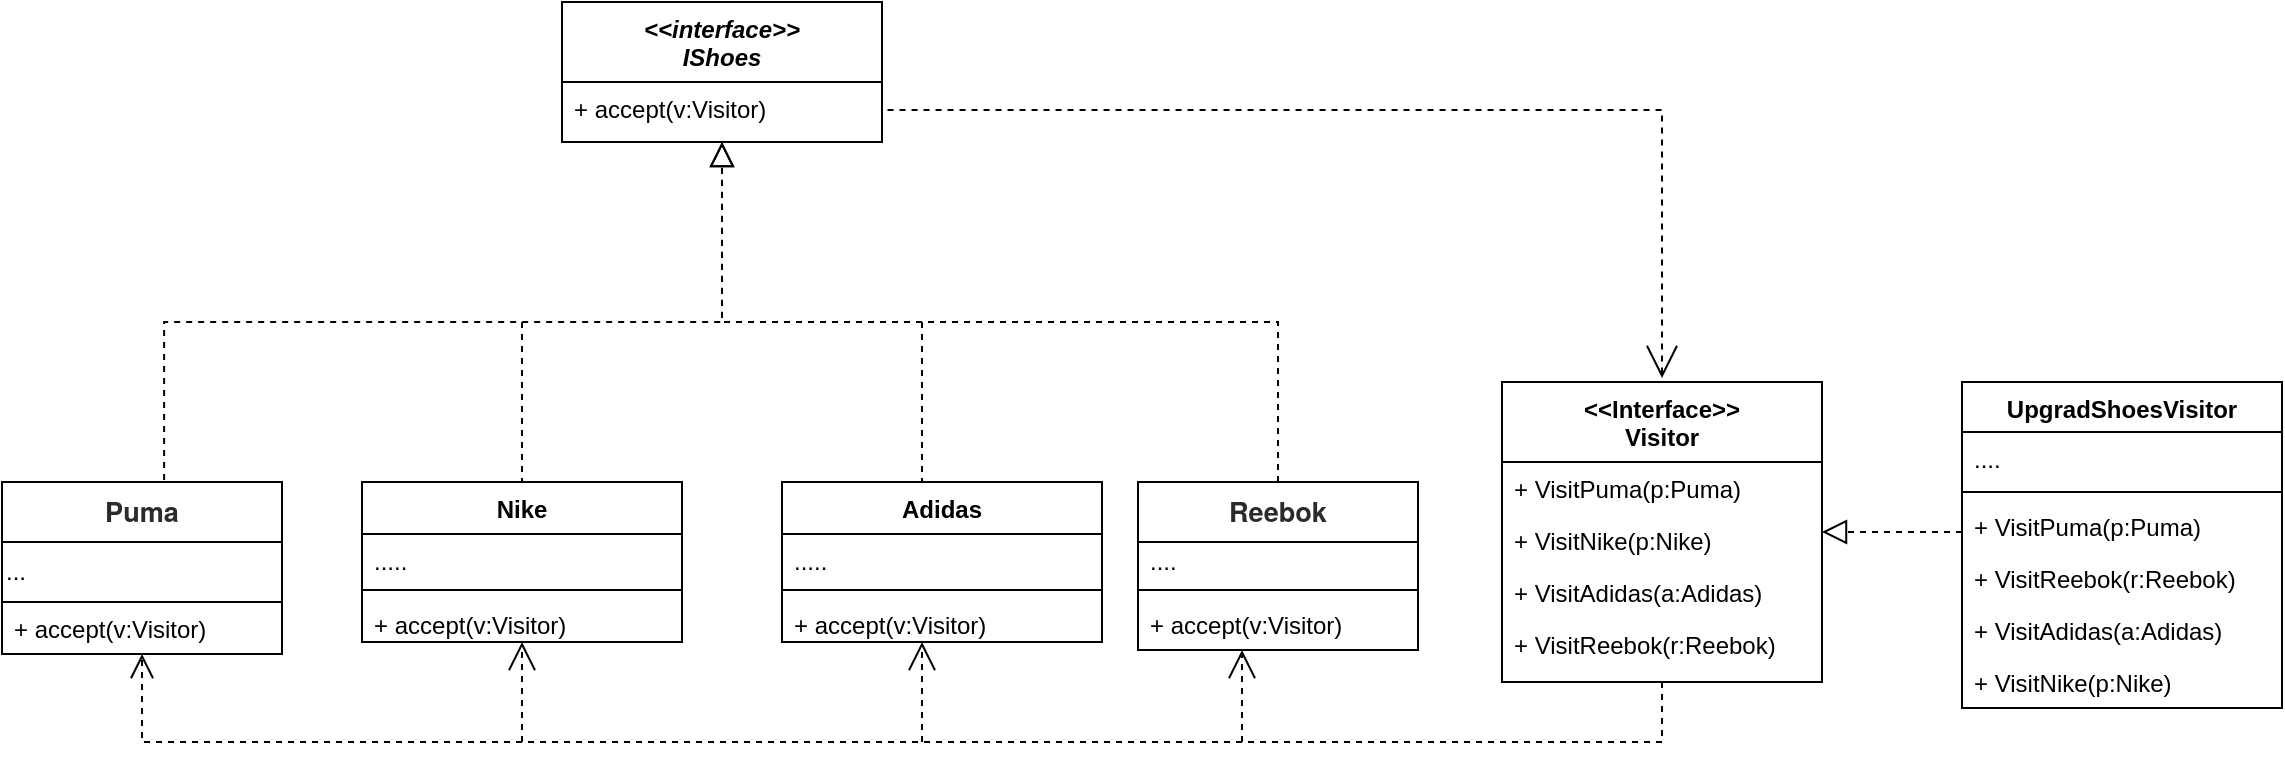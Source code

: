 <mxfile version="21.6.5" type="device" pages="2">
  <diagram id="C5RBs43oDa-KdzZeNtuy" name="Page-1">
    <mxGraphModel dx="1691" dy="516" grid="1" gridSize="10" guides="1" tooltips="1" connect="1" arrows="1" fold="1" page="1" pageScale="1" pageWidth="827" pageHeight="1169" math="0" shadow="0">
      <root>
        <mxCell id="WIyWlLk6GJQsqaUBKTNV-0" />
        <mxCell id="WIyWlLk6GJQsqaUBKTNV-1" parent="WIyWlLk6GJQsqaUBKTNV-0" />
        <mxCell id="zkfFHV4jXpPFQw0GAbJ--0" value="&lt;&lt;interface&gt;&gt;&#xa;IShoes" style="swimlane;fontStyle=3;align=center;verticalAlign=top;childLayout=stackLayout;horizontal=1;startSize=40;horizontalStack=0;resizeParent=1;resizeLast=0;collapsible=1;marginBottom=0;rounded=0;shadow=0;strokeWidth=1;" parent="WIyWlLk6GJQsqaUBKTNV-1" vertex="1">
          <mxGeometry x="220" y="120" width="160" height="70" as="geometry">
            <mxRectangle x="230" y="140" width="160" height="26" as="alternateBounds" />
          </mxGeometry>
        </mxCell>
        <mxCell id="zkfFHV4jXpPFQw0GAbJ--1" value="+ accept(v:Visitor)" style="text;align=left;verticalAlign=top;spacingLeft=4;spacingRight=4;overflow=hidden;rotatable=0;points=[[0,0.5],[1,0.5]];portConstraint=eastwest;" parent="zkfFHV4jXpPFQw0GAbJ--0" vertex="1">
          <mxGeometry y="40" width="160" height="26" as="geometry" />
        </mxCell>
        <mxCell id="zkfFHV4jXpPFQw0GAbJ--6" value="Nike" style="swimlane;fontStyle=1;align=center;verticalAlign=top;childLayout=stackLayout;horizontal=1;startSize=26;horizontalStack=0;resizeParent=1;resizeLast=0;collapsible=1;marginBottom=0;rounded=0;shadow=0;strokeWidth=1;" parent="WIyWlLk6GJQsqaUBKTNV-1" vertex="1">
          <mxGeometry x="120" y="360" width="160" height="80" as="geometry">
            <mxRectangle x="130" y="380" width="160" height="26" as="alternateBounds" />
          </mxGeometry>
        </mxCell>
        <mxCell id="zkfFHV4jXpPFQw0GAbJ--7" value="....." style="text;align=left;verticalAlign=top;spacingLeft=4;spacingRight=4;overflow=hidden;rotatable=0;points=[[0,0.5],[1,0.5]];portConstraint=eastwest;" parent="zkfFHV4jXpPFQw0GAbJ--6" vertex="1">
          <mxGeometry y="26" width="160" height="24" as="geometry" />
        </mxCell>
        <mxCell id="zkfFHV4jXpPFQw0GAbJ--9" value="" style="line;html=1;strokeWidth=1;align=left;verticalAlign=middle;spacingTop=-1;spacingLeft=3;spacingRight=3;rotatable=0;labelPosition=right;points=[];portConstraint=eastwest;" parent="zkfFHV4jXpPFQw0GAbJ--6" vertex="1">
          <mxGeometry y="50" width="160" height="8" as="geometry" />
        </mxCell>
        <mxCell id="hEhQTZKMjwGcTXVQ69Nk-8" value="+ accept(v:Visitor)" style="text;align=left;verticalAlign=top;spacingLeft=4;spacingRight=4;overflow=hidden;rotatable=0;points=[[0,0.5],[1,0.5]];portConstraint=eastwest;rounded=0;shadow=0;html=0;" parent="zkfFHV4jXpPFQw0GAbJ--6" vertex="1">
          <mxGeometry y="58" width="160" height="20" as="geometry" />
        </mxCell>
        <mxCell id="zkfFHV4jXpPFQw0GAbJ--12" value="" style="endArrow=block;endSize=10;endFill=0;shadow=0;strokeWidth=1;rounded=0;edgeStyle=elbowEdgeStyle;elbow=vertical;exitX=0.579;exitY=-0.012;exitDx=0;exitDy=0;exitPerimeter=0;dashed=1;" parent="WIyWlLk6GJQsqaUBKTNV-1" source="hEhQTZKMjwGcTXVQ69Nk-4" target="zkfFHV4jXpPFQw0GAbJ--0" edge="1">
          <mxGeometry width="160" relative="1" as="geometry">
            <mxPoint x="200" y="203" as="sourcePoint" />
            <mxPoint x="200" y="203" as="targetPoint" />
            <Array as="points">
              <mxPoint x="160" y="280" />
            </Array>
          </mxGeometry>
        </mxCell>
        <mxCell id="zkfFHV4jXpPFQw0GAbJ--13" value="Adidas" style="swimlane;fontStyle=1;align=center;verticalAlign=top;childLayout=stackLayout;horizontal=1;startSize=26;horizontalStack=0;resizeParent=1;resizeLast=0;collapsible=1;marginBottom=0;rounded=0;shadow=0;strokeWidth=1;" parent="WIyWlLk6GJQsqaUBKTNV-1" vertex="1">
          <mxGeometry x="330" y="360" width="160" height="80" as="geometry">
            <mxRectangle x="340" y="380" width="170" height="26" as="alternateBounds" />
          </mxGeometry>
        </mxCell>
        <mxCell id="hEhQTZKMjwGcTXVQ69Nk-10" value="....." style="text;align=left;verticalAlign=top;spacingLeft=4;spacingRight=4;overflow=hidden;rotatable=0;points=[[0,0.5],[1,0.5]];portConstraint=eastwest;" parent="zkfFHV4jXpPFQw0GAbJ--13" vertex="1">
          <mxGeometry y="26" width="160" height="24" as="geometry" />
        </mxCell>
        <mxCell id="zkfFHV4jXpPFQw0GAbJ--15" value="" style="line;html=1;strokeWidth=1;align=left;verticalAlign=middle;spacingTop=-1;spacingLeft=3;spacingRight=3;rotatable=0;labelPosition=right;points=[];portConstraint=eastwest;" parent="zkfFHV4jXpPFQw0GAbJ--13" vertex="1">
          <mxGeometry y="50" width="160" height="8" as="geometry" />
        </mxCell>
        <mxCell id="hEhQTZKMjwGcTXVQ69Nk-9" value="+ accept(v:Visitor)" style="text;align=left;verticalAlign=top;spacingLeft=4;spacingRight=4;overflow=hidden;rotatable=0;points=[[0,0.5],[1,0.5]];portConstraint=eastwest;rounded=0;shadow=0;html=0;" parent="zkfFHV4jXpPFQw0GAbJ--13" vertex="1">
          <mxGeometry y="58" width="160" height="22" as="geometry" />
        </mxCell>
        <mxCell id="zkfFHV4jXpPFQw0GAbJ--16" value="" style="endArrow=block;endSize=10;endFill=0;shadow=0;strokeWidth=1;rounded=0;edgeStyle=elbowEdgeStyle;elbow=vertical;dashed=1;" parent="WIyWlLk6GJQsqaUBKTNV-1" source="hEhQTZKMjwGcTXVQ69Nk-0" target="zkfFHV4jXpPFQw0GAbJ--0" edge="1">
          <mxGeometry width="160" relative="1" as="geometry">
            <mxPoint x="210" y="373" as="sourcePoint" />
            <mxPoint x="310" y="271" as="targetPoint" />
            <Array as="points">
              <mxPoint x="440" y="280" />
            </Array>
          </mxGeometry>
        </mxCell>
        <mxCell id="zkfFHV4jXpPFQw0GAbJ--17" value="&lt;&lt;Interface&gt;&gt;&#xa;Visitor" style="swimlane;fontStyle=1;align=center;verticalAlign=top;childLayout=stackLayout;horizontal=1;startSize=40;horizontalStack=0;resizeParent=1;resizeLast=0;collapsible=1;marginBottom=0;rounded=0;shadow=0;strokeWidth=1;" parent="WIyWlLk6GJQsqaUBKTNV-1" vertex="1">
          <mxGeometry x="690" y="310" width="160" height="150" as="geometry">
            <mxRectangle x="550" y="140" width="160" height="26" as="alternateBounds" />
          </mxGeometry>
        </mxCell>
        <mxCell id="zkfFHV4jXpPFQw0GAbJ--18" value="+ VisitPuma(p:Puma)" style="text;align=left;verticalAlign=top;spacingLeft=4;spacingRight=4;overflow=hidden;rotatable=0;points=[[0,0.5],[1,0.5]];portConstraint=eastwest;" parent="zkfFHV4jXpPFQw0GAbJ--17" vertex="1">
          <mxGeometry y="40" width="160" height="26" as="geometry" />
        </mxCell>
        <mxCell id="hEhQTZKMjwGcTXVQ69Nk-24" value="+ VisitNike(p:Nike)" style="text;align=left;verticalAlign=top;spacingLeft=4;spacingRight=4;overflow=hidden;rotatable=0;points=[[0,0.5],[1,0.5]];portConstraint=eastwest;" parent="zkfFHV4jXpPFQw0GAbJ--17" vertex="1">
          <mxGeometry y="66" width="160" height="26" as="geometry" />
        </mxCell>
        <mxCell id="zkfFHV4jXpPFQw0GAbJ--20" value="+ VisitAdidas(a:Adidas)" style="text;align=left;verticalAlign=top;spacingLeft=4;spacingRight=4;overflow=hidden;rotatable=0;points=[[0,0.5],[1,0.5]];portConstraint=eastwest;rounded=0;shadow=0;html=0;" parent="zkfFHV4jXpPFQw0GAbJ--17" vertex="1">
          <mxGeometry y="92" width="160" height="26" as="geometry" />
        </mxCell>
        <mxCell id="hEhQTZKMjwGcTXVQ69Nk-25" value="+ VisitReebok(r:Reebok)" style="text;align=left;verticalAlign=top;spacingLeft=4;spacingRight=4;overflow=hidden;rotatable=0;points=[[0,0.5],[1,0.5]];portConstraint=eastwest;rounded=0;shadow=0;html=0;" parent="zkfFHV4jXpPFQw0GAbJ--17" vertex="1">
          <mxGeometry y="118" width="160" height="26" as="geometry" />
        </mxCell>
        <mxCell id="hEhQTZKMjwGcTXVQ69Nk-0" value="&lt;h3 style=&quot;box-sizing: inherit; margin: 1em 0px; font-size: 1.13em; font-family: &amp;quot;Helvetica Neue&amp;quot;, Helvetica, Arial, sans-serif; color: rgb(41, 43, 44); background-color: rgb(255, 255, 255);&quot;&gt;Reebok&lt;/h3&gt;" style="swimlane;fontStyle=0;childLayout=stackLayout;horizontal=1;startSize=30;horizontalStack=0;resizeParent=1;resizeParentMax=0;resizeLast=0;collapsible=1;marginBottom=0;whiteSpace=wrap;html=1;" parent="WIyWlLk6GJQsqaUBKTNV-1" vertex="1">
          <mxGeometry x="508" y="360" width="140" height="84" as="geometry" />
        </mxCell>
        <mxCell id="hEhQTZKMjwGcTXVQ69Nk-1" value="...." style="text;strokeColor=none;fillColor=none;align=left;verticalAlign=middle;spacingLeft=4;spacingRight=4;overflow=hidden;points=[[0,0.5],[1,0.5]];portConstraint=eastwest;rotatable=0;whiteSpace=wrap;html=1;" parent="hEhQTZKMjwGcTXVQ69Nk-0" vertex="1">
          <mxGeometry y="30" width="140" height="20" as="geometry" />
        </mxCell>
        <mxCell id="hEhQTZKMjwGcTXVQ69Nk-11" value="" style="line;html=1;strokeWidth=1;align=left;verticalAlign=middle;spacingTop=-1;spacingLeft=3;spacingRight=3;rotatable=0;labelPosition=right;points=[];portConstraint=eastwest;" parent="hEhQTZKMjwGcTXVQ69Nk-0" vertex="1">
          <mxGeometry y="50" width="140" height="8" as="geometry" />
        </mxCell>
        <mxCell id="hEhQTZKMjwGcTXVQ69Nk-12" value="+ accept(v:Visitor)" style="text;align=left;verticalAlign=top;spacingLeft=4;spacingRight=4;overflow=hidden;rotatable=0;points=[[0,0.5],[1,0.5]];portConstraint=eastwest;rounded=0;shadow=0;html=0;" parent="hEhQTZKMjwGcTXVQ69Nk-0" vertex="1">
          <mxGeometry y="58" width="140" height="26" as="geometry" />
        </mxCell>
        <mxCell id="hEhQTZKMjwGcTXVQ69Nk-4" value="&lt;h3 style=&quot;box-sizing: inherit; margin: 1em 0px; font-size: 1.13em; font-family: &amp;quot;Helvetica Neue&amp;quot;, Helvetica, Arial, sans-serif; color: rgb(41, 43, 44); background-color: rgb(255, 255, 255);&quot;&gt;Puma&lt;/h3&gt;" style="swimlane;fontStyle=0;childLayout=stackLayout;horizontal=1;startSize=30;horizontalStack=0;resizeParent=1;resizeParentMax=0;resizeLast=0;collapsible=1;marginBottom=0;whiteSpace=wrap;html=1;" parent="WIyWlLk6GJQsqaUBKTNV-1" vertex="1">
          <mxGeometry x="-60" y="360" width="140" height="86" as="geometry" />
        </mxCell>
        <mxCell id="hEhQTZKMjwGcTXVQ69Nk-13" value="..." style="rounded=0;whiteSpace=wrap;html=1;align=left;" parent="hEhQTZKMjwGcTXVQ69Nk-4" vertex="1">
          <mxGeometry y="30" width="140" height="30" as="geometry" />
        </mxCell>
        <mxCell id="hEhQTZKMjwGcTXVQ69Nk-14" value="+ accept(v:Visitor)" style="text;align=left;verticalAlign=top;spacingLeft=4;spacingRight=4;overflow=hidden;rotatable=0;points=[[0,0.5],[1,0.5]];portConstraint=eastwest;rounded=0;shadow=0;html=0;" parent="hEhQTZKMjwGcTXVQ69Nk-4" vertex="1">
          <mxGeometry y="60" width="140" height="26" as="geometry" />
        </mxCell>
        <mxCell id="hEhQTZKMjwGcTXVQ69Nk-15" value="UpgradShoesVisitor" style="swimlane;fontStyle=1;align=center;verticalAlign=top;childLayout=stackLayout;horizontal=1;startSize=25;horizontalStack=0;resizeParent=1;resizeLast=0;collapsible=1;marginBottom=0;rounded=0;shadow=0;strokeWidth=1;" parent="WIyWlLk6GJQsqaUBKTNV-1" vertex="1">
          <mxGeometry x="920" y="310" width="160" height="163" as="geometry">
            <mxRectangle x="550" y="140" width="160" height="26" as="alternateBounds" />
          </mxGeometry>
        </mxCell>
        <mxCell id="hEhQTZKMjwGcTXVQ69Nk-19" value="....&#xa;" style="text;align=left;verticalAlign=top;spacingLeft=4;spacingRight=4;overflow=hidden;rotatable=0;points=[[0,0.5],[1,0.5]];portConstraint=eastwest;rounded=0;shadow=0;html=0;" parent="hEhQTZKMjwGcTXVQ69Nk-15" vertex="1">
          <mxGeometry y="25" width="160" height="26" as="geometry" />
        </mxCell>
        <mxCell id="hEhQTZKMjwGcTXVQ69Nk-21" value="" style="line;html=1;strokeWidth=1;align=left;verticalAlign=middle;spacingTop=-1;spacingLeft=3;spacingRight=3;rotatable=0;labelPosition=right;points=[];portConstraint=eastwest;" parent="hEhQTZKMjwGcTXVQ69Nk-15" vertex="1">
          <mxGeometry y="51" width="160" height="8" as="geometry" />
        </mxCell>
        <mxCell id="hEhQTZKMjwGcTXVQ69Nk-26" value="+ VisitPuma(p:Puma)" style="text;align=left;verticalAlign=top;spacingLeft=4;spacingRight=4;overflow=hidden;rotatable=0;points=[[0,0.5],[1,0.5]];portConstraint=eastwest;" parent="hEhQTZKMjwGcTXVQ69Nk-15" vertex="1">
          <mxGeometry y="59" width="160" height="26" as="geometry" />
        </mxCell>
        <mxCell id="hEhQTZKMjwGcTXVQ69Nk-29" value="+ VisitReebok(r:Reebok)" style="text;align=left;verticalAlign=top;spacingLeft=4;spacingRight=4;overflow=hidden;rotatable=0;points=[[0,0.5],[1,0.5]];portConstraint=eastwest;rounded=0;shadow=0;html=0;" parent="hEhQTZKMjwGcTXVQ69Nk-15" vertex="1">
          <mxGeometry y="85" width="160" height="26" as="geometry" />
        </mxCell>
        <mxCell id="hEhQTZKMjwGcTXVQ69Nk-28" value="+ VisitAdidas(a:Adidas)" style="text;align=left;verticalAlign=top;spacingLeft=4;spacingRight=4;overflow=hidden;rotatable=0;points=[[0,0.5],[1,0.5]];portConstraint=eastwest;rounded=0;shadow=0;html=0;" parent="hEhQTZKMjwGcTXVQ69Nk-15" vertex="1">
          <mxGeometry y="111" width="160" height="26" as="geometry" />
        </mxCell>
        <mxCell id="hEhQTZKMjwGcTXVQ69Nk-27" value="+ VisitNike(p:Nike)" style="text;align=left;verticalAlign=top;spacingLeft=4;spacingRight=4;overflow=hidden;rotatable=0;points=[[0,0.5],[1,0.5]];portConstraint=eastwest;" parent="hEhQTZKMjwGcTXVQ69Nk-15" vertex="1">
          <mxGeometry y="137" width="160" height="26" as="geometry" />
        </mxCell>
        <mxCell id="hEhQTZKMjwGcTXVQ69Nk-30" value="" style="endArrow=none;html=1;rounded=0;dashed=1;" parent="WIyWlLk6GJQsqaUBKTNV-1" target="zkfFHV4jXpPFQw0GAbJ--6" edge="1">
          <mxGeometry width="50" height="50" relative="1" as="geometry">
            <mxPoint x="200" y="280" as="sourcePoint" />
            <mxPoint x="160" y="510" as="targetPoint" />
          </mxGeometry>
        </mxCell>
        <mxCell id="hEhQTZKMjwGcTXVQ69Nk-31" value="" style="endArrow=none;html=1;rounded=0;dashed=1;" parent="WIyWlLk6GJQsqaUBKTNV-1" edge="1">
          <mxGeometry width="50" height="50" relative="1" as="geometry">
            <mxPoint x="400" y="280" as="sourcePoint" />
            <mxPoint x="400" y="360" as="targetPoint" />
          </mxGeometry>
        </mxCell>
        <mxCell id="hEhQTZKMjwGcTXVQ69Nk-32" value="" style="endArrow=open;endSize=10;endFill=0;shadow=0;strokeWidth=1;rounded=0;edgeStyle=elbowEdgeStyle;elbow=vertical;dashed=1;" parent="WIyWlLk6GJQsqaUBKTNV-1" source="zkfFHV4jXpPFQw0GAbJ--17" target="hEhQTZKMjwGcTXVQ69Nk-4" edge="1">
          <mxGeometry width="160" relative="1" as="geometry">
            <mxPoint x="653" y="430.002" as="sourcePoint" />
            <mxPoint x="120" y="540" as="targetPoint" />
            <Array as="points">
              <mxPoint x="249" y="490" />
            </Array>
          </mxGeometry>
        </mxCell>
        <mxCell id="hEhQTZKMjwGcTXVQ69Nk-33" value="" style="endArrow=none;endSize=10;endFill=0;shadow=0;strokeWidth=1;rounded=0;edgeStyle=elbowEdgeStyle;elbow=vertical;dashed=1;startArrow=open;startFill=0;targetPerimeterSpacing=2;sourcePerimeterSpacing=2;startSize=14;" parent="WIyWlLk6GJQsqaUBKTNV-1" source="zkfFHV4jXpPFQw0GAbJ--17" target="zkfFHV4jXpPFQw0GAbJ--0" edge="1">
          <mxGeometry width="160" relative="1" as="geometry">
            <mxPoint x="1040" y="144" as="sourcePoint" />
            <mxPoint x="280" y="130" as="targetPoint" />
            <Array as="points">
              <mxPoint x="519" y="174" />
            </Array>
          </mxGeometry>
        </mxCell>
        <mxCell id="hEhQTZKMjwGcTXVQ69Nk-34" value="" style="endArrow=block;endSize=10;endFill=0;shadow=0;strokeWidth=1;rounded=0;edgeStyle=elbowEdgeStyle;elbow=vertical;dashed=1;" parent="WIyWlLk6GJQsqaUBKTNV-1" source="hEhQTZKMjwGcTXVQ69Nk-15" target="zkfFHV4jXpPFQw0GAbJ--17" edge="1">
          <mxGeometry width="160" relative="1" as="geometry">
            <mxPoint x="790" y="480" as="sourcePoint" />
            <mxPoint x="30" y="466" as="targetPoint" />
            <Array as="points" />
          </mxGeometry>
        </mxCell>
        <mxCell id="hEhQTZKMjwGcTXVQ69Nk-36" value="" style="endArrow=open;html=1;rounded=0;endFill=0;endSize=12;dashed=1;" parent="WIyWlLk6GJQsqaUBKTNV-1" target="zkfFHV4jXpPFQw0GAbJ--6" edge="1">
          <mxGeometry width="50" height="50" relative="1" as="geometry">
            <mxPoint x="200" y="490" as="sourcePoint" />
            <mxPoint x="320" y="530" as="targetPoint" />
          </mxGeometry>
        </mxCell>
        <mxCell id="hEhQTZKMjwGcTXVQ69Nk-37" value="" style="endArrow=open;html=1;rounded=0;endFill=0;endSize=12;dashed=1;" parent="WIyWlLk6GJQsqaUBKTNV-1" edge="1">
          <mxGeometry width="50" height="50" relative="1" as="geometry">
            <mxPoint x="400" y="490" as="sourcePoint" />
            <mxPoint x="400" y="440" as="targetPoint" />
          </mxGeometry>
        </mxCell>
        <mxCell id="hEhQTZKMjwGcTXVQ69Nk-38" value="" style="endArrow=open;html=1;rounded=0;endFill=0;endSize=12;dashed=1;" parent="WIyWlLk6GJQsqaUBKTNV-1" edge="1">
          <mxGeometry width="50" height="50" relative="1" as="geometry">
            <mxPoint x="560" y="490" as="sourcePoint" />
            <mxPoint x="560" y="444" as="targetPoint" />
          </mxGeometry>
        </mxCell>
      </root>
    </mxGraphModel>
  </diagram>
  <diagram id="7L9sqEzNeOhn_QvV6IQg" name="Page-2">
    <mxGraphModel dx="2284" dy="844" grid="1" gridSize="10" guides="1" tooltips="1" connect="1" arrows="1" fold="1" page="1" pageScale="1" pageWidth="850" pageHeight="1100" math="0" shadow="0">
      <root>
        <mxCell id="0" />
        <mxCell id="1" parent="0" />
        <mxCell id="Kmv3oDtEI3XpQZhOU2qu-1" value="&lt;&lt;interface&gt;&gt;&#xa;Insurance" style="swimlane;fontStyle=3;align=center;verticalAlign=top;childLayout=stackLayout;horizontal=1;startSize=40;horizontalStack=0;resizeParent=1;resizeLast=0;collapsible=1;marginBottom=0;rounded=0;shadow=0;strokeWidth=1;" parent="1" vertex="1">
          <mxGeometry x="220" y="120" width="160" height="70" as="geometry">
            <mxRectangle x="230" y="140" width="160" height="26" as="alternateBounds" />
          </mxGeometry>
        </mxCell>
        <mxCell id="Kmv3oDtEI3XpQZhOU2qu-2" value="+ accept(v:Visitor)" style="text;align=left;verticalAlign=top;spacingLeft=4;spacingRight=4;overflow=hidden;rotatable=0;points=[[0,0.5],[1,0.5]];portConstraint=eastwest;" parent="Kmv3oDtEI3XpQZhOU2qu-1" vertex="1">
          <mxGeometry y="40" width="160" height="26" as="geometry" />
        </mxCell>
        <mxCell id="Kmv3oDtEI3XpQZhOU2qu-3" value="LifeInsurance" style="swimlane;fontStyle=1;align=center;verticalAlign=top;childLayout=stackLayout;horizontal=1;startSize=26;horizontalStack=0;resizeParent=1;resizeLast=0;collapsible=1;marginBottom=0;rounded=0;shadow=0;strokeWidth=1;" parent="1" vertex="1">
          <mxGeometry x="120" y="360" width="160" height="80" as="geometry">
            <mxRectangle x="130" y="380" width="160" height="26" as="alternateBounds" />
          </mxGeometry>
        </mxCell>
        <mxCell id="Kmv3oDtEI3XpQZhOU2qu-4" value="....." style="text;align=left;verticalAlign=top;spacingLeft=4;spacingRight=4;overflow=hidden;rotatable=0;points=[[0,0.5],[1,0.5]];portConstraint=eastwest;" parent="Kmv3oDtEI3XpQZhOU2qu-3" vertex="1">
          <mxGeometry y="26" width="160" height="24" as="geometry" />
        </mxCell>
        <mxCell id="Kmv3oDtEI3XpQZhOU2qu-5" value="" style="line;html=1;strokeWidth=1;align=left;verticalAlign=middle;spacingTop=-1;spacingLeft=3;spacingRight=3;rotatable=0;labelPosition=right;points=[];portConstraint=eastwest;" parent="Kmv3oDtEI3XpQZhOU2qu-3" vertex="1">
          <mxGeometry y="50" width="160" height="8" as="geometry" />
        </mxCell>
        <mxCell id="Kmv3oDtEI3XpQZhOU2qu-6" value="+ accept(v:Visitor)" style="text;align=left;verticalAlign=top;spacingLeft=4;spacingRight=4;overflow=hidden;rotatable=0;points=[[0,0.5],[1,0.5]];portConstraint=eastwest;rounded=0;shadow=0;html=0;" parent="Kmv3oDtEI3XpQZhOU2qu-3" vertex="1">
          <mxGeometry y="58" width="160" height="20" as="geometry" />
        </mxCell>
        <mxCell id="Kmv3oDtEI3XpQZhOU2qu-7" value="" style="endArrow=block;endSize=10;endFill=0;shadow=0;strokeWidth=1;rounded=0;edgeStyle=elbowEdgeStyle;elbow=vertical;exitX=0.579;exitY=-0.012;exitDx=0;exitDy=0;exitPerimeter=0;dashed=1;" parent="1" target="Kmv3oDtEI3XpQZhOU2qu-1" edge="1">
          <mxGeometry width="160" relative="1" as="geometry">
            <mxPoint x="21.06" y="358.968" as="sourcePoint" />
            <mxPoint x="200" y="203" as="targetPoint" />
            <Array as="points">
              <mxPoint x="160" y="280" />
            </Array>
          </mxGeometry>
        </mxCell>
        <mxCell id="Kmv3oDtEI3XpQZhOU2qu-8" value="HealthInsurance" style="swimlane;fontStyle=1;align=center;verticalAlign=top;childLayout=stackLayout;horizontal=1;startSize=26;horizontalStack=0;resizeParent=1;resizeLast=0;collapsible=1;marginBottom=0;rounded=0;shadow=0;strokeWidth=1;" parent="1" vertex="1">
          <mxGeometry x="330" y="360" width="160" height="80" as="geometry">
            <mxRectangle x="340" y="380" width="170" height="26" as="alternateBounds" />
          </mxGeometry>
        </mxCell>
        <mxCell id="Kmv3oDtEI3XpQZhOU2qu-9" value="....." style="text;align=left;verticalAlign=top;spacingLeft=4;spacingRight=4;overflow=hidden;rotatable=0;points=[[0,0.5],[1,0.5]];portConstraint=eastwest;" parent="Kmv3oDtEI3XpQZhOU2qu-8" vertex="1">
          <mxGeometry y="26" width="160" height="20" as="geometry" />
        </mxCell>
        <mxCell id="Kmv3oDtEI3XpQZhOU2qu-10" value="" style="line;html=1;strokeWidth=1;align=left;verticalAlign=middle;spacingTop=-1;spacingLeft=3;spacingRight=3;rotatable=0;labelPosition=right;points=[];portConstraint=eastwest;" parent="Kmv3oDtEI3XpQZhOU2qu-8" vertex="1">
          <mxGeometry y="46" width="160" height="8" as="geometry" />
        </mxCell>
        <mxCell id="Kmv3oDtEI3XpQZhOU2qu-11" value="+ accept(v:Visitor)" style="text;align=left;verticalAlign=top;spacingLeft=4;spacingRight=4;overflow=hidden;rotatable=0;points=[[0,0.5],[1,0.5]];portConstraint=eastwest;rounded=0;shadow=0;html=0;" parent="Kmv3oDtEI3XpQZhOU2qu-8" vertex="1">
          <mxGeometry y="54" width="160" height="22" as="geometry" />
        </mxCell>
        <mxCell id="Kmv3oDtEI3XpQZhOU2qu-12" value="" style="endArrow=block;endSize=10;endFill=0;shadow=0;strokeWidth=1;rounded=0;edgeStyle=elbowEdgeStyle;elbow=vertical;dashed=1;" parent="1" source="Kmv3oDtEI3XpQZhOU2qu-18" target="Kmv3oDtEI3XpQZhOU2qu-1" edge="1">
          <mxGeometry width="160" relative="1" as="geometry">
            <mxPoint x="210" y="373" as="sourcePoint" />
            <mxPoint x="310" y="271" as="targetPoint" />
            <Array as="points">
              <mxPoint x="440" y="280" />
            </Array>
          </mxGeometry>
        </mxCell>
        <mxCell id="Kmv3oDtEI3XpQZhOU2qu-13" value="&lt;&lt;Interface&gt;&gt;&#xa;Visitor" style="swimlane;fontStyle=1;align=center;verticalAlign=top;childLayout=stackLayout;horizontal=1;startSize=40;horizontalStack=0;resizeParent=1;resizeLast=0;collapsible=1;marginBottom=0;rounded=0;shadow=0;strokeWidth=1;" parent="1" vertex="1">
          <mxGeometry x="700" y="358" width="220" height="152" as="geometry">
            <mxRectangle x="550" y="140" width="160" height="26" as="alternateBounds" />
          </mxGeometry>
        </mxCell>
        <mxCell id="Kmv3oDtEI3XpQZhOU2qu-14" value="+ VisitMotorInsurnce(p:MotorInusrance)" style="text;align=left;verticalAlign=top;spacingLeft=4;spacingRight=4;overflow=hidden;rotatable=0;points=[[0,0.5],[1,0.5]];portConstraint=eastwest;" parent="Kmv3oDtEI3XpQZhOU2qu-13" vertex="1">
          <mxGeometry y="40" width="220" height="30" as="geometry" />
        </mxCell>
        <mxCell id="Kmv3oDtEI3XpQZhOU2qu-15" value="+ VisitLifeInsurnce(p:LifeInsurance)" style="text;align=left;verticalAlign=top;spacingLeft=4;spacingRight=4;overflow=hidden;rotatable=0;points=[[0,0.5],[1,0.5]];portConstraint=eastwest;" parent="Kmv3oDtEI3XpQZhOU2qu-13" vertex="1">
          <mxGeometry y="70" width="220" height="26" as="geometry" />
        </mxCell>
        <mxCell id="Kmv3oDtEI3XpQZhOU2qu-16" value="+ VisitHealtInsurance(a:HealthInsurance)" style="text;align=left;verticalAlign=top;spacingLeft=4;spacingRight=4;overflow=hidden;rotatable=0;points=[[0,0.5],[1,0.5]];portConstraint=eastwest;rounded=0;shadow=0;html=0;" parent="Kmv3oDtEI3XpQZhOU2qu-13" vertex="1">
          <mxGeometry y="96" width="220" height="26" as="geometry" />
        </mxCell>
        <mxCell id="Kmv3oDtEI3XpQZhOU2qu-17" value="+ VisitFireInsurance(r: FireInsurance)" style="text;align=left;verticalAlign=top;spacingLeft=4;spacingRight=4;overflow=hidden;rotatable=0;points=[[0,0.5],[1,0.5]];portConstraint=eastwest;rounded=0;shadow=0;html=0;" parent="Kmv3oDtEI3XpQZhOU2qu-13" vertex="1">
          <mxGeometry y="122" width="220" height="26" as="geometry" />
        </mxCell>
        <mxCell id="Kmv3oDtEI3XpQZhOU2qu-18" value="&lt;h3 style=&quot;box-sizing: inherit; margin: 1em 0px; font-family: &amp;quot;Helvetica Neue&amp;quot;, Helvetica, Arial, sans-serif; color: rgb(41, 43, 44); background-color: rgb(255, 255, 255);&quot;&gt;&lt;font style=&quot;font-size: 12px;&quot;&gt;FireInsurance&lt;/font&gt;&lt;br&gt;&lt;/h3&gt;" style="swimlane;fontStyle=0;childLayout=stackLayout;horizontal=1;startSize=30;horizontalStack=0;resizeParent=1;resizeParentMax=0;resizeLast=0;collapsible=1;marginBottom=0;whiteSpace=wrap;html=1;" parent="1" vertex="1">
          <mxGeometry x="508" y="358" width="140" height="84" as="geometry" />
        </mxCell>
        <mxCell id="Kmv3oDtEI3XpQZhOU2qu-19" value="...." style="text;strokeColor=none;fillColor=none;align=left;verticalAlign=middle;spacingLeft=4;spacingRight=4;overflow=hidden;points=[[0,0.5],[1,0.5]];portConstraint=eastwest;rotatable=0;whiteSpace=wrap;html=1;" parent="Kmv3oDtEI3XpQZhOU2qu-18" vertex="1">
          <mxGeometry y="30" width="140" height="20" as="geometry" />
        </mxCell>
        <mxCell id="Kmv3oDtEI3XpQZhOU2qu-20" value="" style="line;html=1;strokeWidth=1;align=left;verticalAlign=middle;spacingTop=-1;spacingLeft=3;spacingRight=3;rotatable=0;labelPosition=right;points=[];portConstraint=eastwest;" parent="Kmv3oDtEI3XpQZhOU2qu-18" vertex="1">
          <mxGeometry y="50" width="140" height="8" as="geometry" />
        </mxCell>
        <mxCell id="Kmv3oDtEI3XpQZhOU2qu-21" value="+ accept(v:Visitor)" style="text;align=left;verticalAlign=top;spacingLeft=4;spacingRight=4;overflow=hidden;rotatable=0;points=[[0,0.5],[1,0.5]];portConstraint=eastwest;rounded=0;shadow=0;html=0;" parent="Kmv3oDtEI3XpQZhOU2qu-18" vertex="1">
          <mxGeometry y="58" width="140" height="26" as="geometry" />
        </mxCell>
        <mxCell id="Kmv3oDtEI3XpQZhOU2qu-25" value="ValidateInsuranceVisitor" style="swimlane;fontStyle=1;align=center;verticalAlign=top;childLayout=stackLayout;horizontal=1;startSize=25;horizontalStack=0;resizeParent=1;resizeLast=0;collapsible=1;marginBottom=0;rounded=0;shadow=0;strokeWidth=1;" parent="1" vertex="1">
          <mxGeometry x="570" y="580" width="220" height="170" as="geometry">
            <mxRectangle x="550" y="140" width="160" height="26" as="alternateBounds" />
          </mxGeometry>
        </mxCell>
        <mxCell id="Kmv3oDtEI3XpQZhOU2qu-26" value="....&#xa;" style="text;align=left;verticalAlign=top;spacingLeft=4;spacingRight=4;overflow=hidden;rotatable=0;points=[[0,0.5],[1,0.5]];portConstraint=eastwest;rounded=0;shadow=0;html=0;" parent="Kmv3oDtEI3XpQZhOU2qu-25" vertex="1">
          <mxGeometry y="25" width="220" height="26" as="geometry" />
        </mxCell>
        <mxCell id="Kmv3oDtEI3XpQZhOU2qu-27" value="" style="line;html=1;strokeWidth=1;align=left;verticalAlign=middle;spacingTop=-1;spacingLeft=3;spacingRight=3;rotatable=0;labelPosition=right;points=[];portConstraint=eastwest;" parent="Kmv3oDtEI3XpQZhOU2qu-25" vertex="1">
          <mxGeometry y="51" width="220" height="8" as="geometry" />
        </mxCell>
        <mxCell id="Kmv3oDtEI3XpQZhOU2qu-44" value="+ VisitMotorInsurnce(p:MotorInusrance)" style="text;align=left;verticalAlign=top;spacingLeft=4;spacingRight=4;overflow=hidden;rotatable=0;points=[[0,0.5],[1,0.5]];portConstraint=eastwest;" parent="Kmv3oDtEI3XpQZhOU2qu-25" vertex="1">
          <mxGeometry y="59" width="220" height="30" as="geometry" />
        </mxCell>
        <mxCell id="Kmv3oDtEI3XpQZhOU2qu-47" value="+ VisitFireInsurance(r: FireInsurance)" style="text;align=left;verticalAlign=top;spacingLeft=4;spacingRight=4;overflow=hidden;rotatable=0;points=[[0,0.5],[1,0.5]];portConstraint=eastwest;rounded=0;shadow=0;html=0;" parent="Kmv3oDtEI3XpQZhOU2qu-25" vertex="1">
          <mxGeometry y="89" width="220" height="26" as="geometry" />
        </mxCell>
        <mxCell id="Kmv3oDtEI3XpQZhOU2qu-46" value="+ VisitHealtInsurance(a:HealthInsurance)" style="text;align=left;verticalAlign=top;spacingLeft=4;spacingRight=4;overflow=hidden;rotatable=0;points=[[0,0.5],[1,0.5]];portConstraint=eastwest;rounded=0;shadow=0;html=0;" parent="Kmv3oDtEI3XpQZhOU2qu-25" vertex="1">
          <mxGeometry y="115" width="220" height="26" as="geometry" />
        </mxCell>
        <mxCell id="Kmv3oDtEI3XpQZhOU2qu-45" value="+ VisitLifeInsurnce(p:LifeInsurance)" style="text;align=left;verticalAlign=top;spacingLeft=4;spacingRight=4;overflow=hidden;rotatable=0;points=[[0,0.5],[1,0.5]];portConstraint=eastwest;" parent="Kmv3oDtEI3XpQZhOU2qu-25" vertex="1">
          <mxGeometry y="141" width="220" height="26" as="geometry" />
        </mxCell>
        <mxCell id="Kmv3oDtEI3XpQZhOU2qu-32" value="" style="endArrow=none;html=1;rounded=0;dashed=1;" parent="1" target="Kmv3oDtEI3XpQZhOU2qu-3" edge="1">
          <mxGeometry width="50" height="50" relative="1" as="geometry">
            <mxPoint x="200" y="280" as="sourcePoint" />
            <mxPoint x="160" y="510" as="targetPoint" />
          </mxGeometry>
        </mxCell>
        <mxCell id="Kmv3oDtEI3XpQZhOU2qu-33" value="" style="endArrow=none;html=1;rounded=0;dashed=1;" parent="1" edge="1">
          <mxGeometry width="50" height="50" relative="1" as="geometry">
            <mxPoint x="400" y="280" as="sourcePoint" />
            <mxPoint x="400" y="360" as="targetPoint" />
          </mxGeometry>
        </mxCell>
        <mxCell id="Kmv3oDtEI3XpQZhOU2qu-34" value="" style="endArrow=open;endSize=10;endFill=0;shadow=0;strokeWidth=1;rounded=0;edgeStyle=elbowEdgeStyle;elbow=vertical;dashed=1;" parent="1" source="Kmv3oDtEI3XpQZhOU2qu-13" edge="1">
          <mxGeometry width="160" relative="1" as="geometry">
            <mxPoint x="653" y="430.002" as="sourcePoint" />
            <mxPoint x="10" y="446" as="targetPoint" />
            <Array as="points">
              <mxPoint x="249" y="490" />
            </Array>
          </mxGeometry>
        </mxCell>
        <mxCell id="Kmv3oDtEI3XpQZhOU2qu-35" value="" style="endArrow=none;endSize=10;endFill=0;shadow=0;strokeWidth=1;rounded=0;edgeStyle=elbowEdgeStyle;elbow=vertical;dashed=1;startArrow=open;startFill=0;targetPerimeterSpacing=2;sourcePerimeterSpacing=2;startSize=14;" parent="1" source="Kmv3oDtEI3XpQZhOU2qu-13" target="Kmv3oDtEI3XpQZhOU2qu-1" edge="1">
          <mxGeometry width="160" relative="1" as="geometry">
            <mxPoint x="1040" y="144" as="sourcePoint" />
            <mxPoint x="280" y="130" as="targetPoint" />
            <Array as="points">
              <mxPoint x="519" y="174" />
            </Array>
          </mxGeometry>
        </mxCell>
        <mxCell id="Kmv3oDtEI3XpQZhOU2qu-36" value="" style="endArrow=block;endSize=10;endFill=0;shadow=0;strokeWidth=1;rounded=0;edgeStyle=elbowEdgeStyle;elbow=vertical;dashed=1;" parent="1" source="Kmv3oDtEI3XpQZhOU2qu-25" target="Kmv3oDtEI3XpQZhOU2qu-13" edge="1">
          <mxGeometry width="160" relative="1" as="geometry">
            <mxPoint x="790" y="480" as="sourcePoint" />
            <mxPoint x="30" y="466" as="targetPoint" />
            <Array as="points" />
          </mxGeometry>
        </mxCell>
        <mxCell id="Kmv3oDtEI3XpQZhOU2qu-37" value="" style="endArrow=open;html=1;rounded=0;endFill=0;endSize=12;dashed=1;" parent="1" target="Kmv3oDtEI3XpQZhOU2qu-3" edge="1">
          <mxGeometry width="50" height="50" relative="1" as="geometry">
            <mxPoint x="200" y="490" as="sourcePoint" />
            <mxPoint x="320" y="530" as="targetPoint" />
          </mxGeometry>
        </mxCell>
        <mxCell id="Kmv3oDtEI3XpQZhOU2qu-38" value="" style="endArrow=open;html=1;rounded=0;endFill=0;endSize=12;dashed=1;" parent="1" edge="1">
          <mxGeometry width="50" height="50" relative="1" as="geometry">
            <mxPoint x="400" y="490" as="sourcePoint" />
            <mxPoint x="400" y="440" as="targetPoint" />
          </mxGeometry>
        </mxCell>
        <mxCell id="Kmv3oDtEI3XpQZhOU2qu-39" value="" style="endArrow=open;html=1;rounded=0;endFill=0;endSize=12;dashed=1;" parent="1" edge="1">
          <mxGeometry width="50" height="50" relative="1" as="geometry">
            <mxPoint x="560" y="490" as="sourcePoint" />
            <mxPoint x="560" y="444" as="targetPoint" />
          </mxGeometry>
        </mxCell>
        <mxCell id="Kmv3oDtEI3XpQZhOU2qu-40" value="MotorInusrance" style="swimlane;fontStyle=1;align=center;verticalAlign=top;childLayout=stackLayout;horizontal=1;startSize=26;horizontalStack=0;resizeParent=1;resizeLast=0;collapsible=1;marginBottom=0;rounded=0;shadow=0;strokeWidth=1;" parent="1" vertex="1">
          <mxGeometry x="-60" y="360" width="160" height="80" as="geometry">
            <mxRectangle x="130" y="380" width="160" height="26" as="alternateBounds" />
          </mxGeometry>
        </mxCell>
        <mxCell id="Kmv3oDtEI3XpQZhOU2qu-41" value="....." style="text;align=left;verticalAlign=top;spacingLeft=4;spacingRight=4;overflow=hidden;rotatable=0;points=[[0,0.5],[1,0.5]];portConstraint=eastwest;" parent="Kmv3oDtEI3XpQZhOU2qu-40" vertex="1">
          <mxGeometry y="26" width="160" height="24" as="geometry" />
        </mxCell>
        <mxCell id="Kmv3oDtEI3XpQZhOU2qu-42" value="" style="line;html=1;strokeWidth=1;align=left;verticalAlign=middle;spacingTop=-1;spacingLeft=3;spacingRight=3;rotatable=0;labelPosition=right;points=[];portConstraint=eastwest;" parent="Kmv3oDtEI3XpQZhOU2qu-40" vertex="1">
          <mxGeometry y="50" width="160" height="8" as="geometry" />
        </mxCell>
        <mxCell id="Kmv3oDtEI3XpQZhOU2qu-43" value="+ accept(v:Visitor)" style="text;align=left;verticalAlign=top;spacingLeft=4;spacingRight=4;overflow=hidden;rotatable=0;points=[[0,0.5],[1,0.5]];portConstraint=eastwest;rounded=0;shadow=0;html=0;" parent="Kmv3oDtEI3XpQZhOU2qu-40" vertex="1">
          <mxGeometry y="58" width="160" height="20" as="geometry" />
        </mxCell>
        <mxCell id="k0zuZkKpmXUWEfjzDZzu-1" value="PromotionVisitor" style="swimlane;fontStyle=1;align=center;verticalAlign=top;childLayout=stackLayout;horizontal=1;startSize=25;horizontalStack=0;resizeParent=1;resizeLast=0;collapsible=1;marginBottom=0;rounded=0;shadow=0;strokeWidth=1;" parent="1" vertex="1">
          <mxGeometry x="830" y="580" width="220" height="170" as="geometry">
            <mxRectangle x="550" y="140" width="160" height="26" as="alternateBounds" />
          </mxGeometry>
        </mxCell>
        <mxCell id="k0zuZkKpmXUWEfjzDZzu-2" value="....&#xa;" style="text;align=left;verticalAlign=top;spacingLeft=4;spacingRight=4;overflow=hidden;rotatable=0;points=[[0,0.5],[1,0.5]];portConstraint=eastwest;rounded=0;shadow=0;html=0;" parent="k0zuZkKpmXUWEfjzDZzu-1" vertex="1">
          <mxGeometry y="25" width="220" height="26" as="geometry" />
        </mxCell>
        <mxCell id="k0zuZkKpmXUWEfjzDZzu-3" value="" style="line;html=1;strokeWidth=1;align=left;verticalAlign=middle;spacingTop=-1;spacingLeft=3;spacingRight=3;rotatable=0;labelPosition=right;points=[];portConstraint=eastwest;" parent="k0zuZkKpmXUWEfjzDZzu-1" vertex="1">
          <mxGeometry y="51" width="220" height="8" as="geometry" />
        </mxCell>
        <mxCell id="k0zuZkKpmXUWEfjzDZzu-4" value="+ VisitMotorInsurnce(p:MotorInusrance)" style="text;align=left;verticalAlign=top;spacingLeft=4;spacingRight=4;overflow=hidden;rotatable=0;points=[[0,0.5],[1,0.5]];portConstraint=eastwest;" parent="k0zuZkKpmXUWEfjzDZzu-1" vertex="1">
          <mxGeometry y="59" width="220" height="30" as="geometry" />
        </mxCell>
        <mxCell id="k0zuZkKpmXUWEfjzDZzu-5" value="+ VisitFireInsurance(r: FireInsurance)" style="text;align=left;verticalAlign=top;spacingLeft=4;spacingRight=4;overflow=hidden;rotatable=0;points=[[0,0.5],[1,0.5]];portConstraint=eastwest;rounded=0;shadow=0;html=0;" parent="k0zuZkKpmXUWEfjzDZzu-1" vertex="1">
          <mxGeometry y="89" width="220" height="26" as="geometry" />
        </mxCell>
        <mxCell id="k0zuZkKpmXUWEfjzDZzu-6" value="+ VisitHealtInsurance(a:HealthInsurance)" style="text;align=left;verticalAlign=top;spacingLeft=4;spacingRight=4;overflow=hidden;rotatable=0;points=[[0,0.5],[1,0.5]];portConstraint=eastwest;rounded=0;shadow=0;html=0;" parent="k0zuZkKpmXUWEfjzDZzu-1" vertex="1">
          <mxGeometry y="115" width="220" height="26" as="geometry" />
        </mxCell>
        <mxCell id="k0zuZkKpmXUWEfjzDZzu-7" value="+ VisitLifeInsurnce(p:LifeInsurance)" style="text;align=left;verticalAlign=top;spacingLeft=4;spacingRight=4;overflow=hidden;rotatable=0;points=[[0,0.5],[1,0.5]];portConstraint=eastwest;" parent="k0zuZkKpmXUWEfjzDZzu-1" vertex="1">
          <mxGeometry y="141" width="220" height="26" as="geometry" />
        </mxCell>
        <mxCell id="KWGzoVxjGKMwB9mebxQv-2" value="" style="endArrow=block;endSize=10;endFill=0;shadow=0;strokeWidth=1;rounded=0;edgeStyle=elbowEdgeStyle;elbow=vertical;dashed=1;" edge="1" parent="1" source="k0zuZkKpmXUWEfjzDZzu-1">
          <mxGeometry width="160" relative="1" as="geometry">
            <mxPoint x="930" y="570" as="sourcePoint" />
            <mxPoint x="810" y="520" as="targetPoint" />
            <Array as="points" />
          </mxGeometry>
        </mxCell>
      </root>
    </mxGraphModel>
  </diagram>
</mxfile>
